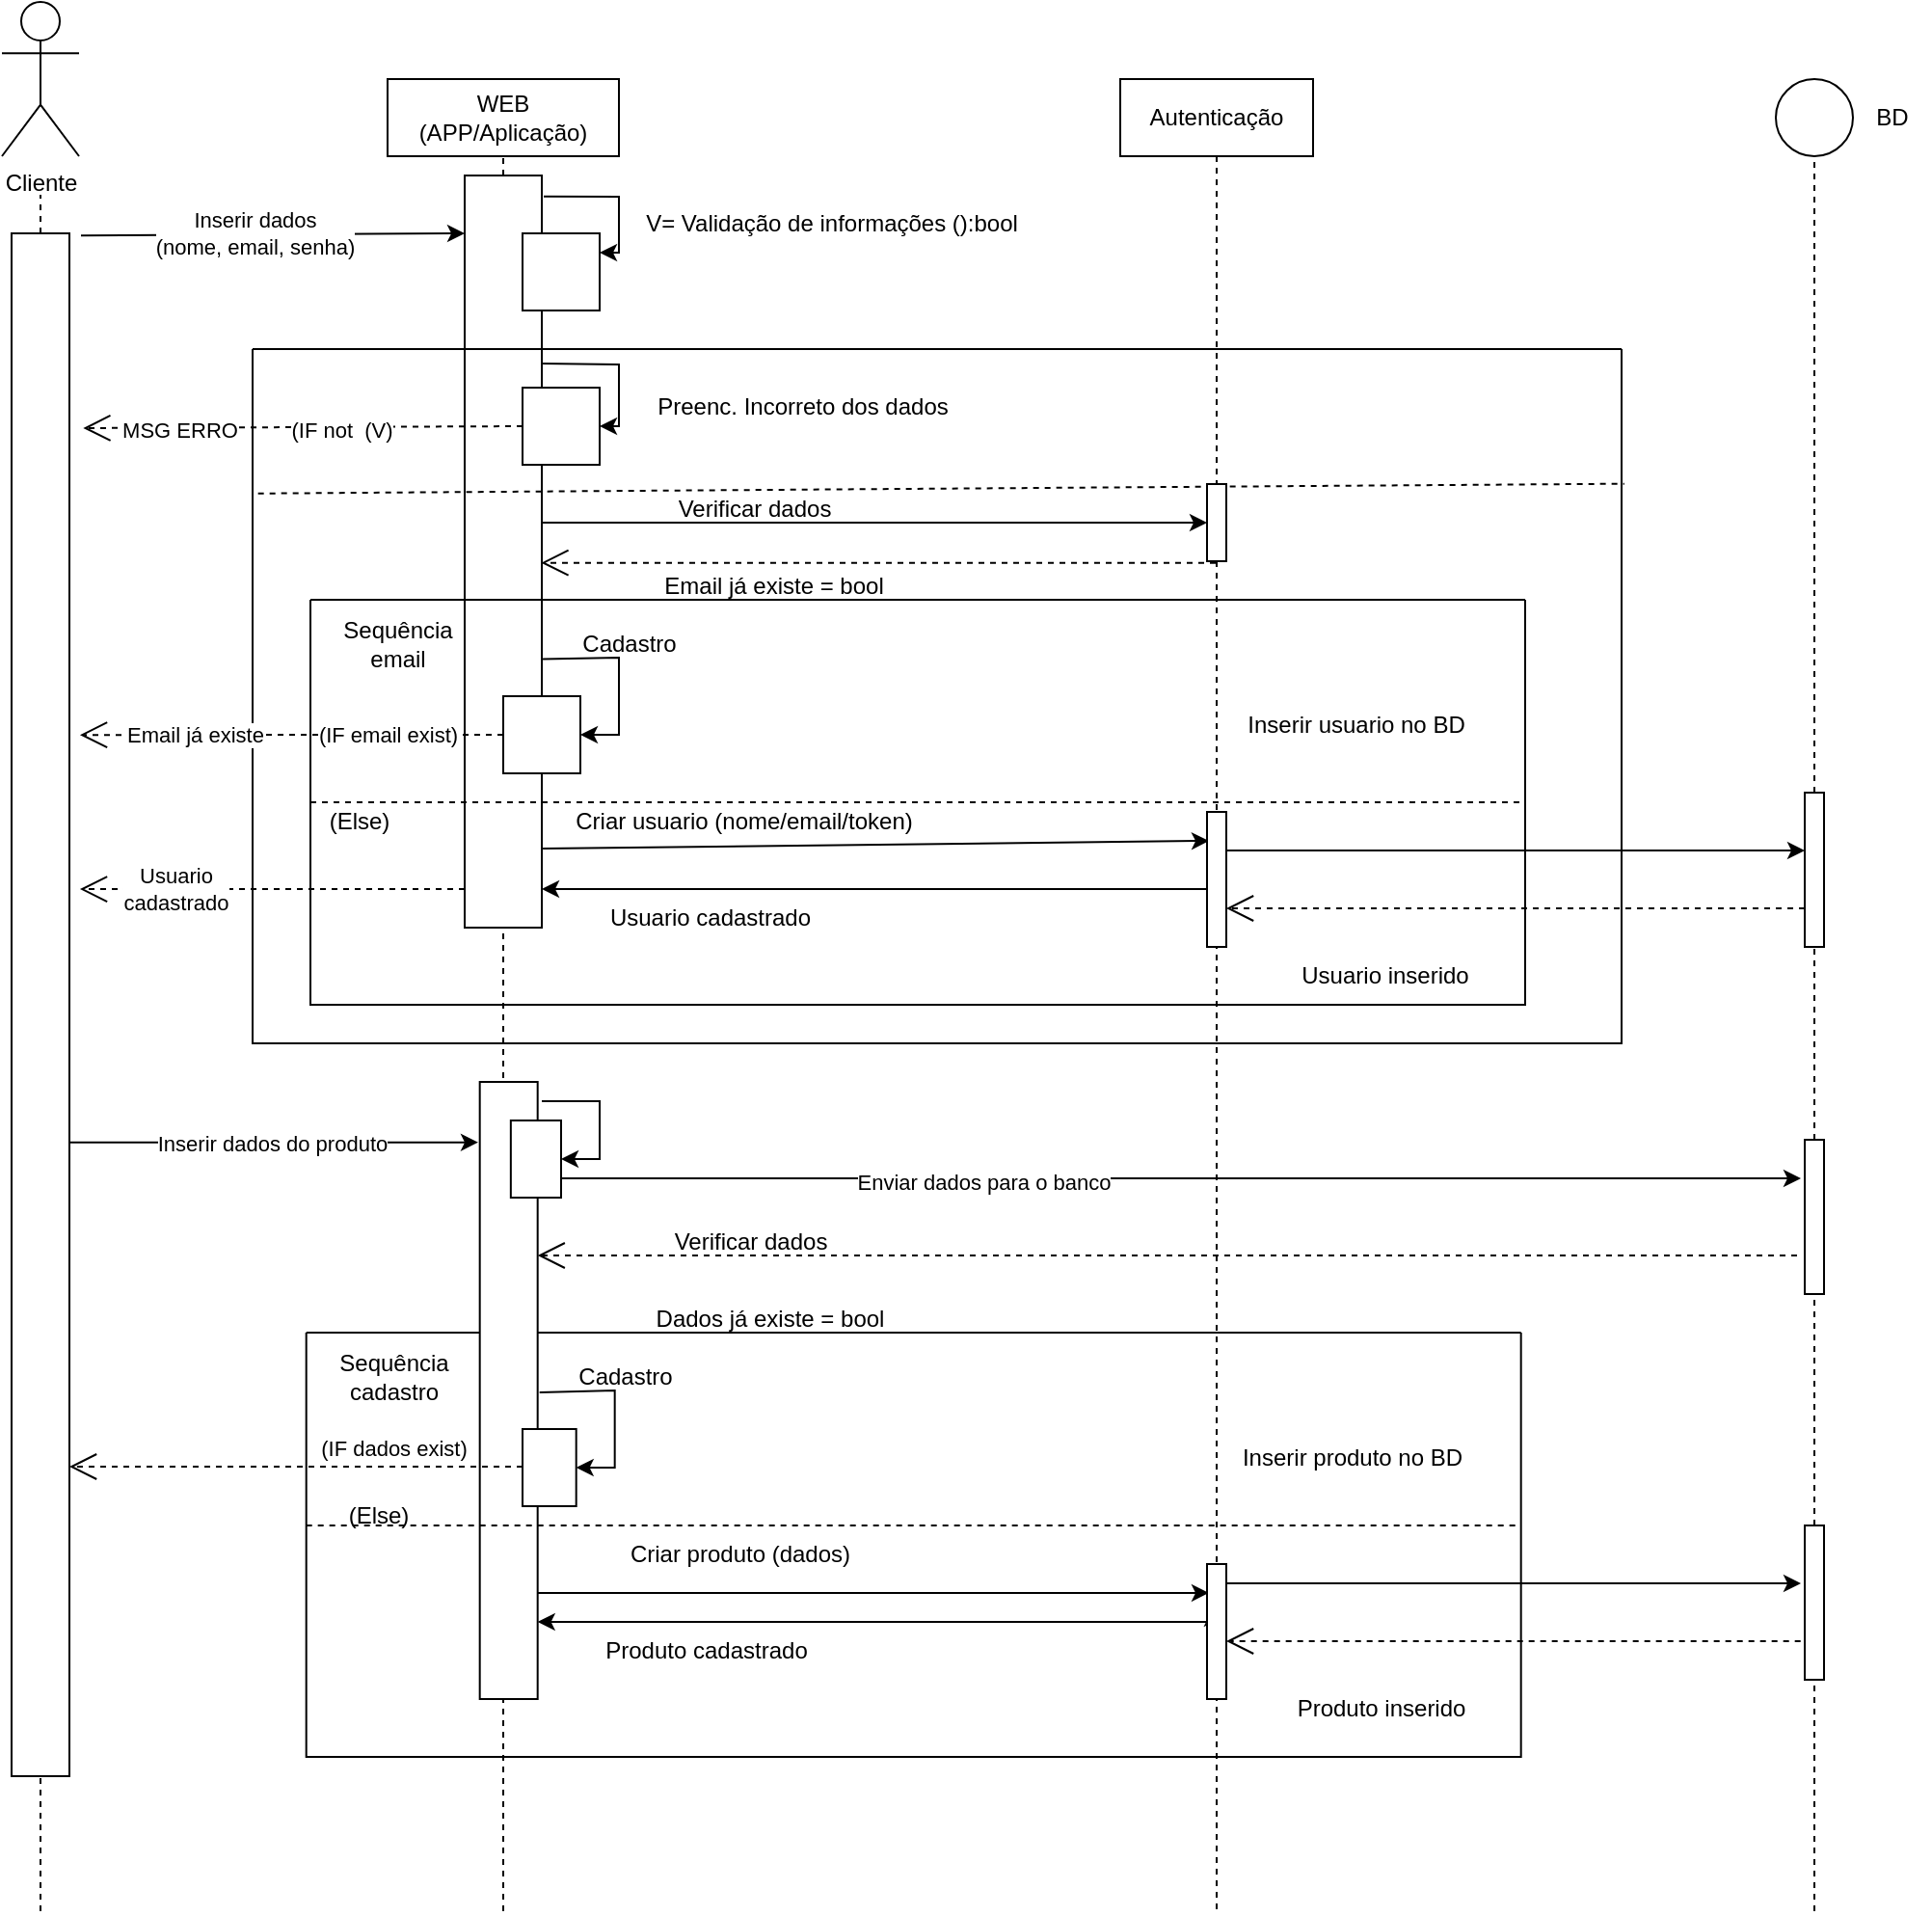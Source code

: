 <mxfile version="21.7.5" type="github">
  <diagram name="Página-1" id="mrdlyyvHVxoZzZFSD0-U">
    <mxGraphModel dx="1420" dy="774" grid="1" gridSize="10" guides="1" tooltips="1" connect="1" arrows="1" fold="1" page="1" pageScale="1" pageWidth="827" pageHeight="1169" math="0" shadow="0">
      <root>
        <mxCell id="0" />
        <mxCell id="1" parent="0" />
        <mxCell id="eSMwS-x3y-eUU53WX580-8" value="" style="endArrow=none;dashed=1;html=1;rounded=0;" parent="1" edge="1" source="wQXBnOn1zZqvv_8n-iES-4">
          <mxGeometry width="50" height="50" relative="1" as="geometry">
            <mxPoint x="980" y="600" as="sourcePoint" />
            <mxPoint x="980" y="120" as="targetPoint" />
          </mxGeometry>
        </mxCell>
        <mxCell id="OilCzZFN06r-lFkDBCc3-37" value="" style="endArrow=none;dashed=1;html=1;rounded=0;" parent="1" edge="1" source="wQXBnOn1zZqvv_8n-iES-9">
          <mxGeometry width="50" height="50" relative="1" as="geometry">
            <mxPoint x="60" y="540" as="sourcePoint" />
            <mxPoint x="60" y="140" as="targetPoint" />
          </mxGeometry>
        </mxCell>
        <mxCell id="OilCzZFN06r-lFkDBCc3-30" value="" style="endArrow=none;dashed=1;html=1;rounded=0;entryX=0.5;entryY=1;entryDx=0;entryDy=0;" parent="1" target="OilCzZFN06r-lFkDBCc3-29" edge="1">
          <mxGeometry width="50" height="50" relative="1" as="geometry">
            <mxPoint x="300" y="1030" as="sourcePoint" />
            <mxPoint x="380" y="500" as="targetPoint" />
          </mxGeometry>
        </mxCell>
        <mxCell id="OilCzZFN06r-lFkDBCc3-1" value="Cliente" style="shape=umlActor;verticalLabelPosition=bottom;verticalAlign=top;html=1;" parent="1" vertex="1">
          <mxGeometry x="40" y="40" width="40" height="80" as="geometry" />
        </mxCell>
        <mxCell id="OilCzZFN06r-lFkDBCc3-3" value="" style="endArrow=classic;html=1;rounded=0;exitX=0.03;exitY=-0.025;exitDx=0;exitDy=0;exitPerimeter=0;" parent="1" edge="1">
          <mxGeometry width="50" height="50" relative="1" as="geometry">
            <mxPoint x="81" y="161.1" as="sourcePoint" />
            <mxPoint x="280" y="160" as="targetPoint" />
          </mxGeometry>
        </mxCell>
        <mxCell id="OilCzZFN06r-lFkDBCc3-28" value="Inserir dados &lt;br&gt;(nome, email, senha)" style="edgeLabel;html=1;align=center;verticalAlign=middle;resizable=0;points=[];" parent="OilCzZFN06r-lFkDBCc3-3" vertex="1" connectable="0">
          <mxGeometry x="-0.804" y="-1" relative="1" as="geometry">
            <mxPoint x="70" y="-2" as="offset" />
          </mxGeometry>
        </mxCell>
        <mxCell id="OilCzZFN06r-lFkDBCc3-5" value="" style="rounded=0;whiteSpace=wrap;html=1;direction=south;" parent="1" vertex="1">
          <mxGeometry x="280" y="130" width="40" height="390" as="geometry" />
        </mxCell>
        <mxCell id="OilCzZFN06r-lFkDBCc3-7" value="" style="rounded=0;whiteSpace=wrap;html=1;" parent="1" vertex="1">
          <mxGeometry x="310" y="160" width="40" height="40" as="geometry" />
        </mxCell>
        <mxCell id="OilCzZFN06r-lFkDBCc3-11" value="" style="rounded=0;whiteSpace=wrap;html=1;" parent="1" vertex="1">
          <mxGeometry x="300" y="400" width="40" height="40" as="geometry" />
        </mxCell>
        <mxCell id="OilCzZFN06r-lFkDBCc3-15" value="" style="endArrow=classic;html=1;rounded=0;entryX=1;entryY=0.5;entryDx=0;entryDy=0;exitX=0.25;exitY=0;exitDx=0;exitDy=0;" parent="1" source="OilCzZFN06r-lFkDBCc3-5" target="OilCzZFN06r-lFkDBCc3-8" edge="1">
          <mxGeometry width="50" height="50" relative="1" as="geometry">
            <mxPoint x="320" y="240" as="sourcePoint" />
            <mxPoint x="430" y="340" as="targetPoint" />
            <Array as="points">
              <mxPoint x="360" y="228" />
              <mxPoint x="360" y="260" />
            </Array>
          </mxGeometry>
        </mxCell>
        <mxCell id="OilCzZFN06r-lFkDBCc3-16" value="" style="endArrow=classic;html=1;rounded=0;exitX=0.028;exitY=-0.025;exitDx=0;exitDy=0;exitPerimeter=0;entryX=1;entryY=0.25;entryDx=0;entryDy=0;" parent="1" source="OilCzZFN06r-lFkDBCc3-5" target="OilCzZFN06r-lFkDBCc3-7" edge="1">
          <mxGeometry width="50" height="50" relative="1" as="geometry">
            <mxPoint x="380" y="390" as="sourcePoint" />
            <mxPoint x="450" y="280" as="targetPoint" />
            <Array as="points">
              <mxPoint x="360" y="141" />
              <mxPoint x="360" y="170" />
            </Array>
          </mxGeometry>
        </mxCell>
        <mxCell id="OilCzZFN06r-lFkDBCc3-20" value="" style="swimlane;startSize=0;" parent="1" vertex="1">
          <mxGeometry x="170" y="220" width="710" height="360" as="geometry" />
        </mxCell>
        <mxCell id="OilCzZFN06r-lFkDBCc3-27" value="Preenc. Incorreto dos dados" style="text;html=1;align=center;verticalAlign=middle;resizable=0;points=[];autosize=1;strokeColor=none;fillColor=none;" parent="OilCzZFN06r-lFkDBCc3-20" vertex="1">
          <mxGeometry x="200" y="15" width="170" height="30" as="geometry" />
        </mxCell>
        <mxCell id="OilCzZFN06r-lFkDBCc3-31" value="" style="swimlane;startSize=0;" parent="OilCzZFN06r-lFkDBCc3-20" vertex="1">
          <mxGeometry x="30" y="130" width="630" height="210" as="geometry" />
        </mxCell>
        <mxCell id="OilCzZFN06r-lFkDBCc3-34" value="Sequência &lt;br&gt;email" style="text;html=1;align=center;verticalAlign=middle;resizable=0;points=[];autosize=1;strokeColor=none;fillColor=none;" parent="OilCzZFN06r-lFkDBCc3-31" vertex="1">
          <mxGeometry x="5" y="3" width="80" height="40" as="geometry" />
        </mxCell>
        <mxCell id="OilCzZFN06r-lFkDBCc3-36" value="Cadastro" style="text;html=1;align=center;verticalAlign=middle;resizable=0;points=[];autosize=1;strokeColor=none;fillColor=none;" parent="OilCzZFN06r-lFkDBCc3-31" vertex="1">
          <mxGeometry x="130" y="8" width="70" height="30" as="geometry" />
        </mxCell>
        <mxCell id="OilCzZFN06r-lFkDBCc3-51" value="(Else)" style="text;html=1;align=center;verticalAlign=middle;resizable=0;points=[];autosize=1;strokeColor=none;fillColor=none;" parent="OilCzZFN06r-lFkDBCc3-31" vertex="1">
          <mxGeometry y="100" width="50" height="30" as="geometry" />
        </mxCell>
        <mxCell id="OilCzZFN06r-lFkDBCc3-55" value="Usuario cadastrado" style="text;html=1;strokeColor=none;fillColor=none;align=center;verticalAlign=middle;whiteSpace=wrap;rounded=0;" parent="OilCzZFN06r-lFkDBCc3-31" vertex="1">
          <mxGeometry x="150" y="150" width="115" height="30" as="geometry" />
        </mxCell>
        <mxCell id="eSMwS-x3y-eUU53WX580-1" value="Criar usuario (nome/email/token)" style="text;html=1;strokeColor=none;fillColor=none;align=center;verticalAlign=middle;whiteSpace=wrap;rounded=0;" parent="OilCzZFN06r-lFkDBCc3-31" vertex="1">
          <mxGeometry x="130" y="100" width="190" height="30" as="geometry" />
        </mxCell>
        <mxCell id="eSMwS-x3y-eUU53WX580-2" value="Inserir usuario no BD" style="text;html=1;align=center;verticalAlign=middle;resizable=0;points=[];autosize=1;strokeColor=none;fillColor=none;" parent="OilCzZFN06r-lFkDBCc3-31" vertex="1">
          <mxGeometry x="472" y="50" width="140" height="30" as="geometry" />
        </mxCell>
        <mxCell id="eSMwS-x3y-eUU53WX580-5" value="Usuario inserido" style="text;html=1;align=center;verticalAlign=middle;resizable=0;points=[];autosize=1;strokeColor=none;fillColor=none;" parent="OilCzZFN06r-lFkDBCc3-31" vertex="1">
          <mxGeometry x="502" y="180" width="110" height="30" as="geometry" />
        </mxCell>
        <mxCell id="eSMwS-x3y-eUU53WX580-3" value="" style="endArrow=classic;html=1;rounded=0;" parent="OilCzZFN06r-lFkDBCc3-31" target="wQXBnOn1zZqvv_8n-iES-4" edge="1">
          <mxGeometry width="50" height="50" relative="1" as="geometry">
            <mxPoint x="472" y="130" as="sourcePoint" />
            <mxPoint x="777.5" y="130" as="targetPoint" />
          </mxGeometry>
        </mxCell>
        <mxCell id="OilCzZFN06r-lFkDBCc3-8" value="" style="rounded=0;whiteSpace=wrap;html=1;" parent="OilCzZFN06r-lFkDBCc3-20" vertex="1">
          <mxGeometry x="140" y="20" width="40" height="40" as="geometry" />
        </mxCell>
        <mxCell id="OilCzZFN06r-lFkDBCc3-47" value="Email já existe = bool" style="text;html=1;align=center;verticalAlign=middle;resizable=0;points=[];autosize=1;strokeColor=none;fillColor=none;" parent="OilCzZFN06r-lFkDBCc3-20" vertex="1">
          <mxGeometry x="200" y="108" width="140" height="30" as="geometry" />
        </mxCell>
        <mxCell id="OilCzZFN06r-lFkDBCc3-50" value="" style="endArrow=none;dashed=1;html=1;rounded=0;exitX=0;exitY=0.5;exitDx=0;exitDy=0;entryX=1;entryY=0.5;entryDx=0;entryDy=0;" parent="OilCzZFN06r-lFkDBCc3-20" source="OilCzZFN06r-lFkDBCc3-31" target="OilCzZFN06r-lFkDBCc3-31" edge="1">
          <mxGeometry width="50" height="50" relative="1" as="geometry">
            <mxPoint x="280" y="170" as="sourcePoint" />
            <mxPoint x="330" y="120" as="targetPoint" />
          </mxGeometry>
        </mxCell>
        <mxCell id="OilCzZFN06r-lFkDBCc3-22" value="" style="endArrow=open;endSize=12;dashed=1;html=1;rounded=0;entryX=0.3;entryY=-0.054;entryDx=0;entryDy=0;entryPerimeter=0;exitX=0;exitY=0.5;exitDx=0;exitDy=0;" parent="1" source="OilCzZFN06r-lFkDBCc3-8" edge="1">
          <mxGeometry width="160" relative="1" as="geometry">
            <mxPoint x="300" y="300" as="sourcePoint" />
            <mxPoint x="82.16" y="261" as="targetPoint" />
          </mxGeometry>
        </mxCell>
        <mxCell id="OilCzZFN06r-lFkDBCc3-25" value="MSG ERRO" style="edgeLabel;html=1;align=center;verticalAlign=middle;resizable=0;points=[];" parent="OilCzZFN06r-lFkDBCc3-22" vertex="1" connectable="0">
          <mxGeometry x="0.647" y="1" relative="1" as="geometry">
            <mxPoint x="9" as="offset" />
          </mxGeometry>
        </mxCell>
        <mxCell id="OilCzZFN06r-lFkDBCc3-26" value="(IF not&amp;nbsp; (V)" style="edgeLabel;html=1;align=center;verticalAlign=middle;resizable=0;points=[];" parent="OilCzZFN06r-lFkDBCc3-22" vertex="1" connectable="0">
          <mxGeometry x="-0.171" y="2" relative="1" as="geometry">
            <mxPoint y="-1" as="offset" />
          </mxGeometry>
        </mxCell>
        <mxCell id="OilCzZFN06r-lFkDBCc3-23" value="V= Validação de informações ():bool" style="text;html=1;align=center;verticalAlign=middle;resizable=0;points=[];autosize=1;strokeColor=none;fillColor=none;" parent="1" vertex="1">
          <mxGeometry x="360" y="140" width="220" height="30" as="geometry" />
        </mxCell>
        <mxCell id="OilCzZFN06r-lFkDBCc3-29" value="WEB (APP/Aplicação)" style="rounded=0;whiteSpace=wrap;html=1;" parent="1" vertex="1">
          <mxGeometry x="240" y="80" width="120" height="40" as="geometry" />
        </mxCell>
        <mxCell id="OilCzZFN06r-lFkDBCc3-32" value="Email já existe" style="endArrow=open;endSize=12;dashed=1;html=1;rounded=0;exitX=0;exitY=0.5;exitDx=0;exitDy=0;entryX=0.73;entryY=-0.012;entryDx=0;entryDy=0;entryPerimeter=0;" parent="1" source="OilCzZFN06r-lFkDBCc3-11" edge="1">
          <mxGeometry x="0.458" width="160" relative="1" as="geometry">
            <mxPoint x="280" y="360" as="sourcePoint" />
            <mxPoint x="80.48" y="420.1" as="targetPoint" />
            <mxPoint as="offset" />
          </mxGeometry>
        </mxCell>
        <mxCell id="OilCzZFN06r-lFkDBCc3-33" value="(IF email exist)" style="edgeLabel;html=1;align=center;verticalAlign=middle;resizable=0;points=[];" parent="OilCzZFN06r-lFkDBCc3-32" vertex="1" connectable="0">
          <mxGeometry x="-0.23" y="2" relative="1" as="geometry">
            <mxPoint x="24" y="-2" as="offset" />
          </mxGeometry>
        </mxCell>
        <mxCell id="OilCzZFN06r-lFkDBCc3-35" value="" style="endArrow=classic;html=1;rounded=0;exitX=0.643;exitY=-0.013;exitDx=0;exitDy=0;exitPerimeter=0;entryX=1;entryY=0.5;entryDx=0;entryDy=0;" parent="1" source="OilCzZFN06r-lFkDBCc3-5" target="OilCzZFN06r-lFkDBCc3-11" edge="1">
          <mxGeometry width="50" height="50" relative="1" as="geometry">
            <mxPoint x="330" y="390" as="sourcePoint" />
            <mxPoint x="380" y="340" as="targetPoint" />
            <Array as="points">
              <mxPoint x="360" y="380" />
              <mxPoint x="360" y="420" />
            </Array>
          </mxGeometry>
        </mxCell>
        <mxCell id="OilCzZFN06r-lFkDBCc3-43" value="" style="endArrow=none;dashed=1;html=1;rounded=0;exitX=0.004;exitY=0.208;exitDx=0;exitDy=0;exitPerimeter=0;entryX=1.002;entryY=0.194;entryDx=0;entryDy=0;entryPerimeter=0;" parent="1" source="OilCzZFN06r-lFkDBCc3-20" target="OilCzZFN06r-lFkDBCc3-20" edge="1">
          <mxGeometry width="50" height="50" relative="1" as="geometry">
            <mxPoint x="370" y="390" as="sourcePoint" />
            <mxPoint x="720" y="291" as="targetPoint" />
          </mxGeometry>
        </mxCell>
        <mxCell id="OilCzZFN06r-lFkDBCc3-44" value="" style="endArrow=classic;html=1;rounded=0;" parent="1" target="wQXBnOn1zZqvv_8n-iES-3" edge="1">
          <mxGeometry width="50" height="50" relative="1" as="geometry">
            <mxPoint x="320" y="310" as="sourcePoint" />
            <mxPoint x="650" y="310" as="targetPoint" />
          </mxGeometry>
        </mxCell>
        <mxCell id="OilCzZFN06r-lFkDBCc3-46" value="" style="endArrow=open;endSize=12;dashed=1;html=1;rounded=0;entryX=0.515;entryY=0.008;entryDx=0;entryDy=0;entryPerimeter=0;" parent="1" source="wQXBnOn1zZqvv_8n-iES-1" target="OilCzZFN06r-lFkDBCc3-5" edge="1">
          <mxGeometry width="160" relative="1" as="geometry">
            <mxPoint x="650" y="330" as="sourcePoint" />
            <mxPoint x="550" y="360" as="targetPoint" />
          </mxGeometry>
        </mxCell>
        <mxCell id="OilCzZFN06r-lFkDBCc3-48" value="Verificar dados" style="text;html=1;align=center;verticalAlign=middle;resizable=0;points=[];autosize=1;strokeColor=none;fillColor=none;" parent="1" vertex="1">
          <mxGeometry x="380" y="288" width="100" height="30" as="geometry" />
        </mxCell>
        <mxCell id="OilCzZFN06r-lFkDBCc3-49" value="Usuario &lt;br&gt;cadastrado" style="endArrow=open;endSize=12;dashed=1;html=1;rounded=0;entryX=0.946;entryY=-0.012;entryDx=0;entryDy=0;entryPerimeter=0;" parent="1" edge="1">
          <mxGeometry x="0.504" width="160" relative="1" as="geometry">
            <mxPoint x="280" y="500" as="sourcePoint" />
            <mxPoint x="80.48" y="500.02" as="targetPoint" />
            <mxPoint as="offset" />
          </mxGeometry>
        </mxCell>
        <mxCell id="OilCzZFN06r-lFkDBCc3-53" value="" style="endArrow=classic;html=1;rounded=0;exitX=0.895;exitY=-0.013;exitDx=0;exitDy=0;exitPerimeter=0;entryX=0.1;entryY=0.214;entryDx=0;entryDy=0;entryPerimeter=0;" parent="1" source="OilCzZFN06r-lFkDBCc3-5" target="wQXBnOn1zZqvv_8n-iES-2" edge="1">
          <mxGeometry width="50" height="50" relative="1" as="geometry">
            <mxPoint x="410" y="390" as="sourcePoint" />
            <mxPoint x="660" y="480" as="targetPoint" />
          </mxGeometry>
        </mxCell>
        <mxCell id="OilCzZFN06r-lFkDBCc3-54" value="" style="endArrow=classic;html=1;rounded=0;" parent="1" source="wQXBnOn1zZqvv_8n-iES-1" edge="1">
          <mxGeometry width="50" height="50" relative="1" as="geometry">
            <mxPoint x="650" y="500" as="sourcePoint" />
            <mxPoint x="320" y="500" as="targetPoint" />
          </mxGeometry>
        </mxCell>
        <mxCell id="eSMwS-x3y-eUU53WX580-4" value="" style="endArrow=open;endSize=12;dashed=1;html=1;rounded=0;" parent="1" target="wQXBnOn1zZqvv_8n-iES-2" edge="1">
          <mxGeometry width="160" relative="1" as="geometry">
            <mxPoint x="975" y="510" as="sourcePoint" />
            <mxPoint x="669.5" y="510" as="targetPoint" />
          </mxGeometry>
        </mxCell>
        <mxCell id="eSMwS-x3y-eUU53WX580-9" value="" style="ellipse;whiteSpace=wrap;html=1;aspect=fixed;" parent="1" vertex="1">
          <mxGeometry x="960" y="80" width="40" height="40" as="geometry" />
        </mxCell>
        <mxCell id="eSMwS-x3y-eUU53WX580-10" value="BD" style="text;html=1;align=center;verticalAlign=middle;resizable=0;points=[];autosize=1;strokeColor=none;fillColor=none;" parent="1" vertex="1">
          <mxGeometry x="1000" y="85" width="40" height="30" as="geometry" />
        </mxCell>
        <mxCell id="wQXBnOn1zZqvv_8n-iES-1" value="Autenticação" style="shape=umlLifeline;perimeter=lifelinePerimeter;whiteSpace=wrap;html=1;container=1;dropTarget=0;collapsible=0;recursiveResize=0;outlineConnect=0;portConstraint=eastwest;newEdgeStyle={&quot;curved&quot;:0,&quot;rounded&quot;:0};" vertex="1" parent="1">
          <mxGeometry x="620" y="80" width="100" height="950" as="geometry" />
        </mxCell>
        <mxCell id="wQXBnOn1zZqvv_8n-iES-3" value="" style="html=1;points=[[0,0,0,0,5],[0,1,0,0,-5],[1,0,0,0,5],[1,1,0,0,-5]];perimeter=orthogonalPerimeter;outlineConnect=0;targetShapes=umlLifeline;portConstraint=eastwest;newEdgeStyle={&quot;curved&quot;:0,&quot;rounded&quot;:0};" vertex="1" parent="wQXBnOn1zZqvv_8n-iES-1">
          <mxGeometry x="45" y="210" width="10" height="40" as="geometry" />
        </mxCell>
        <mxCell id="wQXBnOn1zZqvv_8n-iES-2" value="" style="html=1;points=[[0,0,0,0,5],[0,1,0,0,-5],[1,0,0,0,5],[1,1,0,0,-5]];perimeter=orthogonalPerimeter;outlineConnect=0;targetShapes=umlLifeline;portConstraint=eastwest;newEdgeStyle={&quot;curved&quot;:0,&quot;rounded&quot;:0};" vertex="1" parent="wQXBnOn1zZqvv_8n-iES-1">
          <mxGeometry x="45" y="380" width="10" height="70" as="geometry" />
        </mxCell>
        <mxCell id="wQXBnOn1zZqvv_8n-iES-5" value="" style="endArrow=none;dashed=1;html=1;rounded=0;" edge="1" parent="1" source="wQXBnOn1zZqvv_8n-iES-46" target="wQXBnOn1zZqvv_8n-iES-4">
          <mxGeometry width="50" height="50" relative="1" as="geometry">
            <mxPoint x="980" y="1020" as="sourcePoint" />
            <mxPoint x="980" y="120" as="targetPoint" />
          </mxGeometry>
        </mxCell>
        <mxCell id="wQXBnOn1zZqvv_8n-iES-4" value="" style="html=1;points=[[0,0,0,0,5],[0,1,0,0,-5],[1,0,0,0,5],[1,1,0,0,-5]];perimeter=orthogonalPerimeter;outlineConnect=0;targetShapes=umlLifeline;portConstraint=eastwest;newEdgeStyle={&quot;curved&quot;:0,&quot;rounded&quot;:0};" vertex="1" parent="1">
          <mxGeometry x="975" y="450" width="10" height="80" as="geometry" />
        </mxCell>
        <mxCell id="wQXBnOn1zZqvv_8n-iES-8" value="" style="endArrow=none;dashed=1;html=1;rounded=0;" edge="1" parent="1">
          <mxGeometry width="50" height="50" relative="1" as="geometry">
            <mxPoint x="60" y="1030" as="sourcePoint" />
            <mxPoint x="60" y="630" as="targetPoint" />
          </mxGeometry>
        </mxCell>
        <mxCell id="wQXBnOn1zZqvv_8n-iES-10" value="" style="endArrow=none;dashed=1;html=1;rounded=0;" edge="1" parent="1" target="wQXBnOn1zZqvv_8n-iES-9">
          <mxGeometry width="50" height="50" relative="1" as="geometry">
            <mxPoint x="60" y="540" as="sourcePoint" />
            <mxPoint x="60" y="140" as="targetPoint" />
          </mxGeometry>
        </mxCell>
        <mxCell id="wQXBnOn1zZqvv_8n-iES-9" value="" style="html=1;points=[[0,0,0,0,5],[0,1,0,0,-5],[1,0,0,0,5],[1,1,0,0,-5]];perimeter=orthogonalPerimeter;outlineConnect=0;targetShapes=umlLifeline;portConstraint=eastwest;newEdgeStyle={&quot;curved&quot;:0,&quot;rounded&quot;:0};" vertex="1" parent="1">
          <mxGeometry x="45" y="160" width="30" height="800" as="geometry" />
        </mxCell>
        <mxCell id="wQXBnOn1zZqvv_8n-iES-12" value="" style="swimlane;startSize=0;" vertex="1" parent="1">
          <mxGeometry x="197.84" y="730" width="630" height="220" as="geometry" />
        </mxCell>
        <mxCell id="wQXBnOn1zZqvv_8n-iES-40" value="" style="html=1;points=[[0,0,0,0,5],[0,1,0,0,-5],[1,0,0,0,5],[1,1,0,0,-5]];perimeter=orthogonalPerimeter;outlineConnect=0;targetShapes=umlLifeline;portConstraint=eastwest;newEdgeStyle={&quot;curved&quot;:0,&quot;rounded&quot;:0};" vertex="1" parent="wQXBnOn1zZqvv_8n-iES-12">
          <mxGeometry x="90" y="-130" width="30" height="320" as="geometry" />
        </mxCell>
        <mxCell id="wQXBnOn1zZqvv_8n-iES-13" value="&lt;div&gt;Sequência&lt;/div&gt;&lt;div&gt;cadastro&lt;/div&gt;" style="text;html=1;align=center;verticalAlign=middle;resizable=0;points=[];autosize=1;strokeColor=none;fillColor=none;" vertex="1" parent="wQXBnOn1zZqvv_8n-iES-12">
          <mxGeometry x="5" y="3" width="80" height="40" as="geometry" />
        </mxCell>
        <mxCell id="wQXBnOn1zZqvv_8n-iES-14" value="Cadastro" style="text;html=1;align=center;verticalAlign=middle;resizable=0;points=[];autosize=1;strokeColor=none;fillColor=none;" vertex="1" parent="wQXBnOn1zZqvv_8n-iES-12">
          <mxGeometry x="130" y="8" width="70" height="30" as="geometry" />
        </mxCell>
        <mxCell id="wQXBnOn1zZqvv_8n-iES-15" value="(Else)" style="text;html=1;align=center;verticalAlign=middle;resizable=0;points=[];autosize=1;strokeColor=none;fillColor=none;" vertex="1" parent="wQXBnOn1zZqvv_8n-iES-12">
          <mxGeometry x="12.16" y="80" width="50" height="30" as="geometry" />
        </mxCell>
        <mxCell id="wQXBnOn1zZqvv_8n-iES-16" value="Produto cadastrado" style="text;html=1;strokeColor=none;fillColor=none;align=center;verticalAlign=middle;whiteSpace=wrap;rounded=0;" vertex="1" parent="wQXBnOn1zZqvv_8n-iES-12">
          <mxGeometry x="150" y="150" width="115" height="30" as="geometry" />
        </mxCell>
        <mxCell id="wQXBnOn1zZqvv_8n-iES-17" value="Criar produto (dados)" style="text;html=1;strokeColor=none;fillColor=none;align=center;verticalAlign=middle;whiteSpace=wrap;rounded=0;" vertex="1" parent="wQXBnOn1zZqvv_8n-iES-12">
          <mxGeometry x="130" y="100" width="190" height="30" as="geometry" />
        </mxCell>
        <mxCell id="wQXBnOn1zZqvv_8n-iES-18" value="Inserir produto no BD" style="text;html=1;align=center;verticalAlign=middle;resizable=0;points=[];autosize=1;strokeColor=none;fillColor=none;" vertex="1" parent="wQXBnOn1zZqvv_8n-iES-12">
          <mxGeometry x="472" y="50" width="140" height="30" as="geometry" />
        </mxCell>
        <mxCell id="wQXBnOn1zZqvv_8n-iES-19" value="Produto inserido" style="text;html=1;align=center;verticalAlign=middle;resizable=0;points=[];autosize=1;strokeColor=none;fillColor=none;" vertex="1" parent="wQXBnOn1zZqvv_8n-iES-12">
          <mxGeometry x="502" y="180" width="110" height="30" as="geometry" />
        </mxCell>
        <mxCell id="wQXBnOn1zZqvv_8n-iES-20" value="" style="endArrow=classic;html=1;rounded=0;" edge="1" parent="wQXBnOn1zZqvv_8n-iES-12">
          <mxGeometry width="50" height="50" relative="1" as="geometry">
            <mxPoint x="472" y="130" as="sourcePoint" />
            <mxPoint x="775.16" y="130" as="targetPoint" />
          </mxGeometry>
        </mxCell>
        <mxCell id="wQXBnOn1zZqvv_8n-iES-27" value="(IF dados exist)" style="edgeLabel;html=1;align=center;verticalAlign=middle;resizable=0;points=[];" vertex="1" connectable="0" parent="wQXBnOn1zZqvv_8n-iES-12">
          <mxGeometry x="45.001" y="59.999" as="geometry" />
        </mxCell>
        <mxCell id="wQXBnOn1zZqvv_8n-iES-23" value="" style="endArrow=none;dashed=1;html=1;rounded=0;exitX=0;exitY=0.5;exitDx=0;exitDy=0;entryX=1;entryY=0.5;entryDx=0;entryDy=0;" edge="1" parent="wQXBnOn1zZqvv_8n-iES-12">
          <mxGeometry width="50" height="50" relative="1" as="geometry">
            <mxPoint x="-5.684e-14" y="100" as="sourcePoint" />
            <mxPoint x="630.0" y="100" as="targetPoint" />
          </mxGeometry>
        </mxCell>
        <mxCell id="wQXBnOn1zZqvv_8n-iES-21" value="" style="rounded=0;whiteSpace=wrap;html=1;" vertex="1" parent="1">
          <mxGeometry x="303.92" y="620" width="26.08" height="40" as="geometry" />
        </mxCell>
        <mxCell id="wQXBnOn1zZqvv_8n-iES-22" value="&lt;div&gt;Dados já existe = bool&lt;/div&gt;" style="text;html=1;align=center;verticalAlign=middle;resizable=0;points=[];autosize=1;strokeColor=none;fillColor=none;" vertex="1" parent="1">
          <mxGeometry x="367.84" y="708" width="140" height="30" as="geometry" />
        </mxCell>
        <mxCell id="wQXBnOn1zZqvv_8n-iES-28" value="" style="endArrow=classic;html=1;rounded=0;exitX=0.643;exitY=-0.013;exitDx=0;exitDy=0;exitPerimeter=0;entryX=1;entryY=0.5;entryDx=0;entryDy=0;" edge="1" parent="1" target="wQXBnOn1zZqvv_8n-iES-11">
          <mxGeometry width="50" height="50" relative="1" as="geometry">
            <mxPoint x="318.84" y="761" as="sourcePoint" />
            <mxPoint x="377.84" y="720" as="targetPoint" />
            <Array as="points">
              <mxPoint x="357.84" y="760" />
              <mxPoint x="357.84" y="800" />
            </Array>
          </mxGeometry>
        </mxCell>
        <mxCell id="wQXBnOn1zZqvv_8n-iES-30" value="" style="endArrow=classic;html=1;rounded=0;" edge="1" parent="1">
          <mxGeometry width="50" height="50" relative="1" as="geometry">
            <mxPoint x="330" y="650" as="sourcePoint" />
            <mxPoint x="973" y="650" as="targetPoint" />
          </mxGeometry>
        </mxCell>
        <mxCell id="wQXBnOn1zZqvv_8n-iES-44" value="Enviar dados para o banco" style="edgeLabel;html=1;align=center;verticalAlign=middle;resizable=0;points=[];" vertex="1" connectable="0" parent="wQXBnOn1zZqvv_8n-iES-30">
          <mxGeometry x="-0.319" y="-2" relative="1" as="geometry">
            <mxPoint as="offset" />
          </mxGeometry>
        </mxCell>
        <mxCell id="wQXBnOn1zZqvv_8n-iES-31" value="" style="endArrow=open;endSize=12;dashed=1;html=1;rounded=0;exitX=-0.4;exitY=0.75;exitDx=0;exitDy=0;exitPerimeter=0;" edge="1" parent="1" source="wQXBnOn1zZqvv_8n-iES-46" target="wQXBnOn1zZqvv_8n-iES-40">
          <mxGeometry width="160" relative="1" as="geometry">
            <mxPoint x="970" y="689.92" as="sourcePoint" />
            <mxPoint x="317.84" y="711" as="targetPoint" />
          </mxGeometry>
        </mxCell>
        <mxCell id="wQXBnOn1zZqvv_8n-iES-32" value="Verificar dados" style="text;html=1;align=center;verticalAlign=middle;resizable=0;points=[];autosize=1;strokeColor=none;fillColor=none;" vertex="1" parent="1">
          <mxGeometry x="377.84" y="668" width="100" height="30" as="geometry" />
        </mxCell>
        <mxCell id="wQXBnOn1zZqvv_8n-iES-33" value="" style="endArrow=classic;html=1;rounded=0;entryX=0.1;entryY=0.214;entryDx=0;entryDy=0;entryPerimeter=0;" edge="1" parent="1" target="wQXBnOn1zZqvv_8n-iES-37" source="wQXBnOn1zZqvv_8n-iES-40">
          <mxGeometry width="50" height="50" relative="1" as="geometry">
            <mxPoint x="318.84" y="859" as="sourcePoint" />
            <mxPoint x="657.84" y="860" as="targetPoint" />
          </mxGeometry>
        </mxCell>
        <mxCell id="wQXBnOn1zZqvv_8n-iES-34" value="" style="endArrow=classic;html=1;rounded=0;" edge="1" parent="1" source="wQXBnOn1zZqvv_8n-iES-37">
          <mxGeometry width="50" height="50" relative="1" as="geometry">
            <mxPoint x="667.84" y="880" as="sourcePoint" />
            <mxPoint x="317.84" y="880" as="targetPoint" />
          </mxGeometry>
        </mxCell>
        <mxCell id="wQXBnOn1zZqvv_8n-iES-35" value="" style="endArrow=open;endSize=12;dashed=1;html=1;rounded=0;" edge="1" parent="1" target="wQXBnOn1zZqvv_8n-iES-37">
          <mxGeometry width="160" relative="1" as="geometry">
            <mxPoint x="972.84" y="890" as="sourcePoint" />
            <mxPoint x="667.34" y="890" as="targetPoint" />
          </mxGeometry>
        </mxCell>
        <mxCell id="wQXBnOn1zZqvv_8n-iES-11" value="" style="rounded=0;whiteSpace=wrap;html=1;" vertex="1" parent="1">
          <mxGeometry x="310" y="780" width="27.84" height="40" as="geometry" />
        </mxCell>
        <mxCell id="wQXBnOn1zZqvv_8n-iES-41" value="" style="endArrow=classic;html=1;rounded=0;entryX=-0.028;entryY=0.098;entryDx=0;entryDy=0;entryPerimeter=0;" edge="1" parent="1" source="wQXBnOn1zZqvv_8n-iES-9" target="wQXBnOn1zZqvv_8n-iES-40">
          <mxGeometry width="50" height="50" relative="1" as="geometry">
            <mxPoint x="80" y="650" as="sourcePoint" />
            <mxPoint x="280" y="640" as="targetPoint" />
          </mxGeometry>
        </mxCell>
        <mxCell id="wQXBnOn1zZqvv_8n-iES-42" value="Inserir dados do produto" style="edgeLabel;html=1;align=center;verticalAlign=middle;resizable=0;points=[];" vertex="1" connectable="0" parent="wQXBnOn1zZqvv_8n-iES-41">
          <mxGeometry x="0.075" y="3" relative="1" as="geometry">
            <mxPoint x="-9" y="3" as="offset" />
          </mxGeometry>
        </mxCell>
        <mxCell id="wQXBnOn1zZqvv_8n-iES-43" value="" style="endArrow=classic;html=1;rounded=0;entryX=1;entryY=0.5;entryDx=0;entryDy=0;" edge="1" parent="1" target="wQXBnOn1zZqvv_8n-iES-21">
          <mxGeometry width="50" height="50" relative="1" as="geometry">
            <mxPoint x="320" y="610" as="sourcePoint" />
            <mxPoint x="760" y="490" as="targetPoint" />
            <Array as="points">
              <mxPoint x="350" y="610" />
              <mxPoint x="350" y="640" />
            </Array>
          </mxGeometry>
        </mxCell>
        <mxCell id="wQXBnOn1zZqvv_8n-iES-45" value="" style="endArrow=open;endSize=12;dashed=1;html=1;rounded=0;" edge="1" parent="1" target="wQXBnOn1zZqvv_8n-iES-9">
          <mxGeometry width="160" relative="1" as="geometry">
            <mxPoint x="310.0" y="799.5" as="sourcePoint" />
            <mxPoint x="10.16" y="799.5" as="targetPoint" />
          </mxGeometry>
        </mxCell>
        <mxCell id="wQXBnOn1zZqvv_8n-iES-47" value="" style="endArrow=none;dashed=1;html=1;rounded=0;" edge="1" parent="1" source="wQXBnOn1zZqvv_8n-iES-48" target="wQXBnOn1zZqvv_8n-iES-46">
          <mxGeometry width="50" height="50" relative="1" as="geometry">
            <mxPoint x="980" y="1020" as="sourcePoint" />
            <mxPoint x="980" y="530" as="targetPoint" />
          </mxGeometry>
        </mxCell>
        <mxCell id="wQXBnOn1zZqvv_8n-iES-46" value="" style="html=1;points=[[0,0,0,0,5],[0,1,0,0,-5],[1,0,0,0,5],[1,1,0,0,-5]];perimeter=orthogonalPerimeter;outlineConnect=0;targetShapes=umlLifeline;portConstraint=eastwest;newEdgeStyle={&quot;curved&quot;:0,&quot;rounded&quot;:0};" vertex="1" parent="1">
          <mxGeometry x="975" y="630" width="10" height="80" as="geometry" />
        </mxCell>
        <mxCell id="wQXBnOn1zZqvv_8n-iES-50" value="" style="endArrow=none;dashed=1;html=1;rounded=0;" edge="1" parent="1" target="wQXBnOn1zZqvv_8n-iES-48">
          <mxGeometry width="50" height="50" relative="1" as="geometry">
            <mxPoint x="980" y="1030" as="sourcePoint" />
            <mxPoint x="980" y="710" as="targetPoint" />
          </mxGeometry>
        </mxCell>
        <mxCell id="wQXBnOn1zZqvv_8n-iES-48" value="" style="html=1;points=[[0,0,0,0,5],[0,1,0,0,-5],[1,0,0,0,5],[1,1,0,0,-5]];perimeter=orthogonalPerimeter;outlineConnect=0;targetShapes=umlLifeline;portConstraint=eastwest;newEdgeStyle={&quot;curved&quot;:0,&quot;rounded&quot;:0};" vertex="1" parent="1">
          <mxGeometry x="975" y="830" width="10" height="80" as="geometry" />
        </mxCell>
        <mxCell id="wQXBnOn1zZqvv_8n-iES-51" value="" style="endArrow=classic;html=1;rounded=0;" edge="1" parent="1" target="wQXBnOn1zZqvv_8n-iES-37">
          <mxGeometry width="50" height="50" relative="1" as="geometry">
            <mxPoint x="667.84" y="880" as="sourcePoint" />
            <mxPoint x="317.84" y="880" as="targetPoint" />
          </mxGeometry>
        </mxCell>
        <mxCell id="wQXBnOn1zZqvv_8n-iES-37" value="" style="html=1;points=[[0,0,0,0,5],[0,1,0,0,-5],[1,0,0,0,5],[1,1,0,0,-5]];perimeter=orthogonalPerimeter;outlineConnect=0;targetShapes=umlLifeline;portConstraint=eastwest;newEdgeStyle={&quot;curved&quot;:0,&quot;rounded&quot;:0};" vertex="1" parent="1">
          <mxGeometry x="665" y="850" width="10" height="70" as="geometry" />
        </mxCell>
      </root>
    </mxGraphModel>
  </diagram>
</mxfile>
